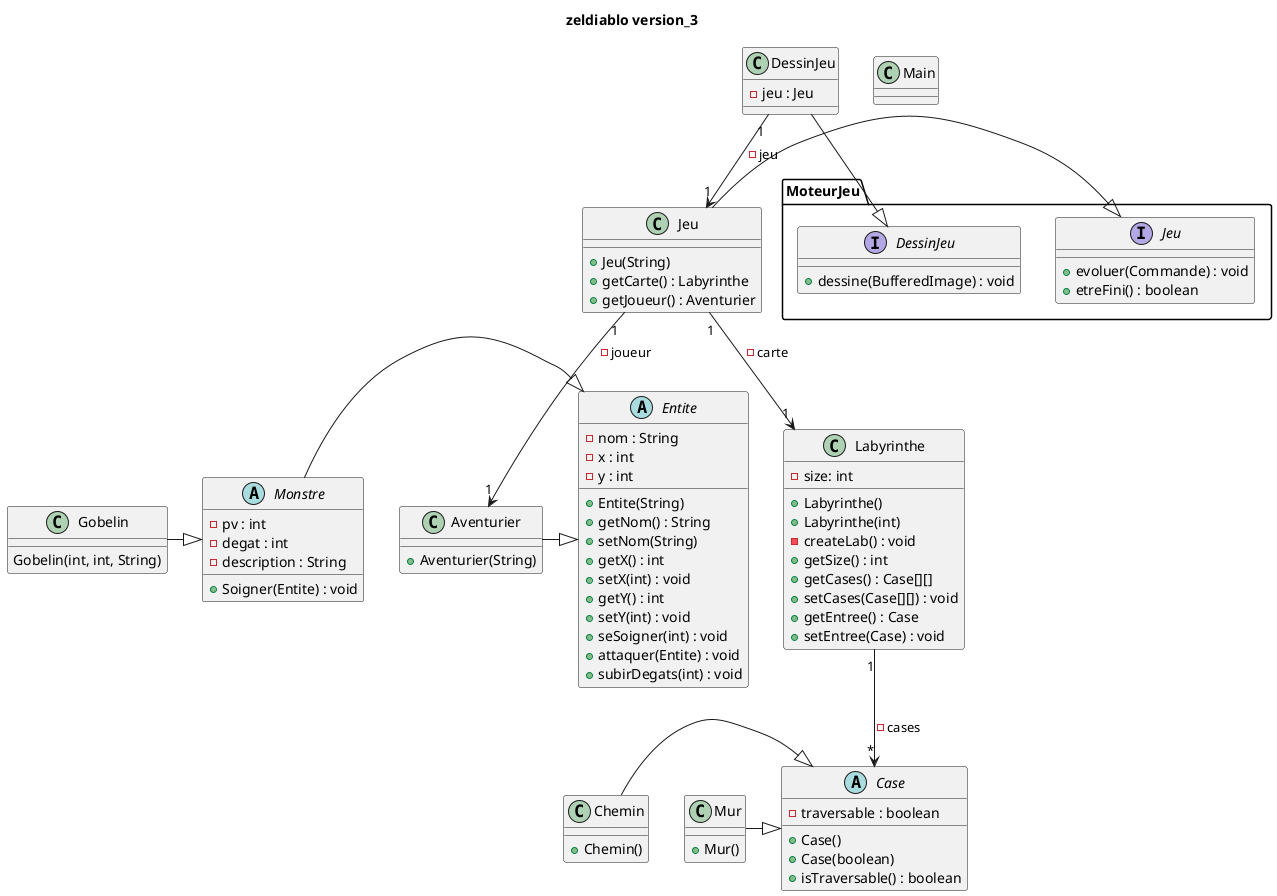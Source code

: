 @startuml
title zeldiablo version_3

class Jeu{

    + Jeu(String)
    + getCarte() : Labyrinthe
    + getJoueur() : Aventurier
}

abstract class Case{
    - traversable : boolean
    + Case()
    + Case(boolean)
    + isTraversable() : boolean
}

class Chemin{

    + Chemin()
}

class Mur{

    + Mur()
}

class Labyrinthe{

    - size: int

    + Labyrinthe()
    + Labyrinthe(int)
    - createLab() : void
    + getSize() : int
    + getCases() : Case[][]
    + setCases(Case[][]) : void
    + getEntree() : Case
    + setEntree(Case) : void
}



abstract class Entite{

    - nom : String
    - x : int
    - y : int

    + Entite(String)
    + getNom() : String
    + setNom(String)
    + getX() : int
    + setX(int) : void
    + getY() : int
    + setY(int) : void
    + seSoigner(int) : void
    + attaquer(Entite) : void
    + subirDegats(int) : void

}

abstract Monstre{
    - pv : int
    - degat : int
    - description : String

    + Soigner(Entite) : void
}

class Gobelin{

    Gobelin(int, int, String)
}

class Aventurier{
    + Aventurier(String)
}

class DessinJeu{
    - jeu : Jeu
}

class Main{

}

interface MoteurJeu.DessinJeu{
    + dessine(BufferedImage) : void
}

interface MoteurJeu.Jeu{
    + evoluer(Commande) : void
    + etreFini() : boolean
}


Labyrinthe "1" --> "*" Case : - cases
Chemin -|> Case
Mur -|> Case
Jeu -|> MoteurJeu.Jeu
DessinJeu -|> MoteurJeu.DessinJeu
Aventurier -|> Entite
Monstre -|> Entite
Gobelin -|> Monstre
Jeu "1" --> "1" Labyrinthe : - carte
Jeu "1" --> "1" Aventurier : - joueur
DessinJeu "1" --> "1" Jeu : - jeu
@enduml